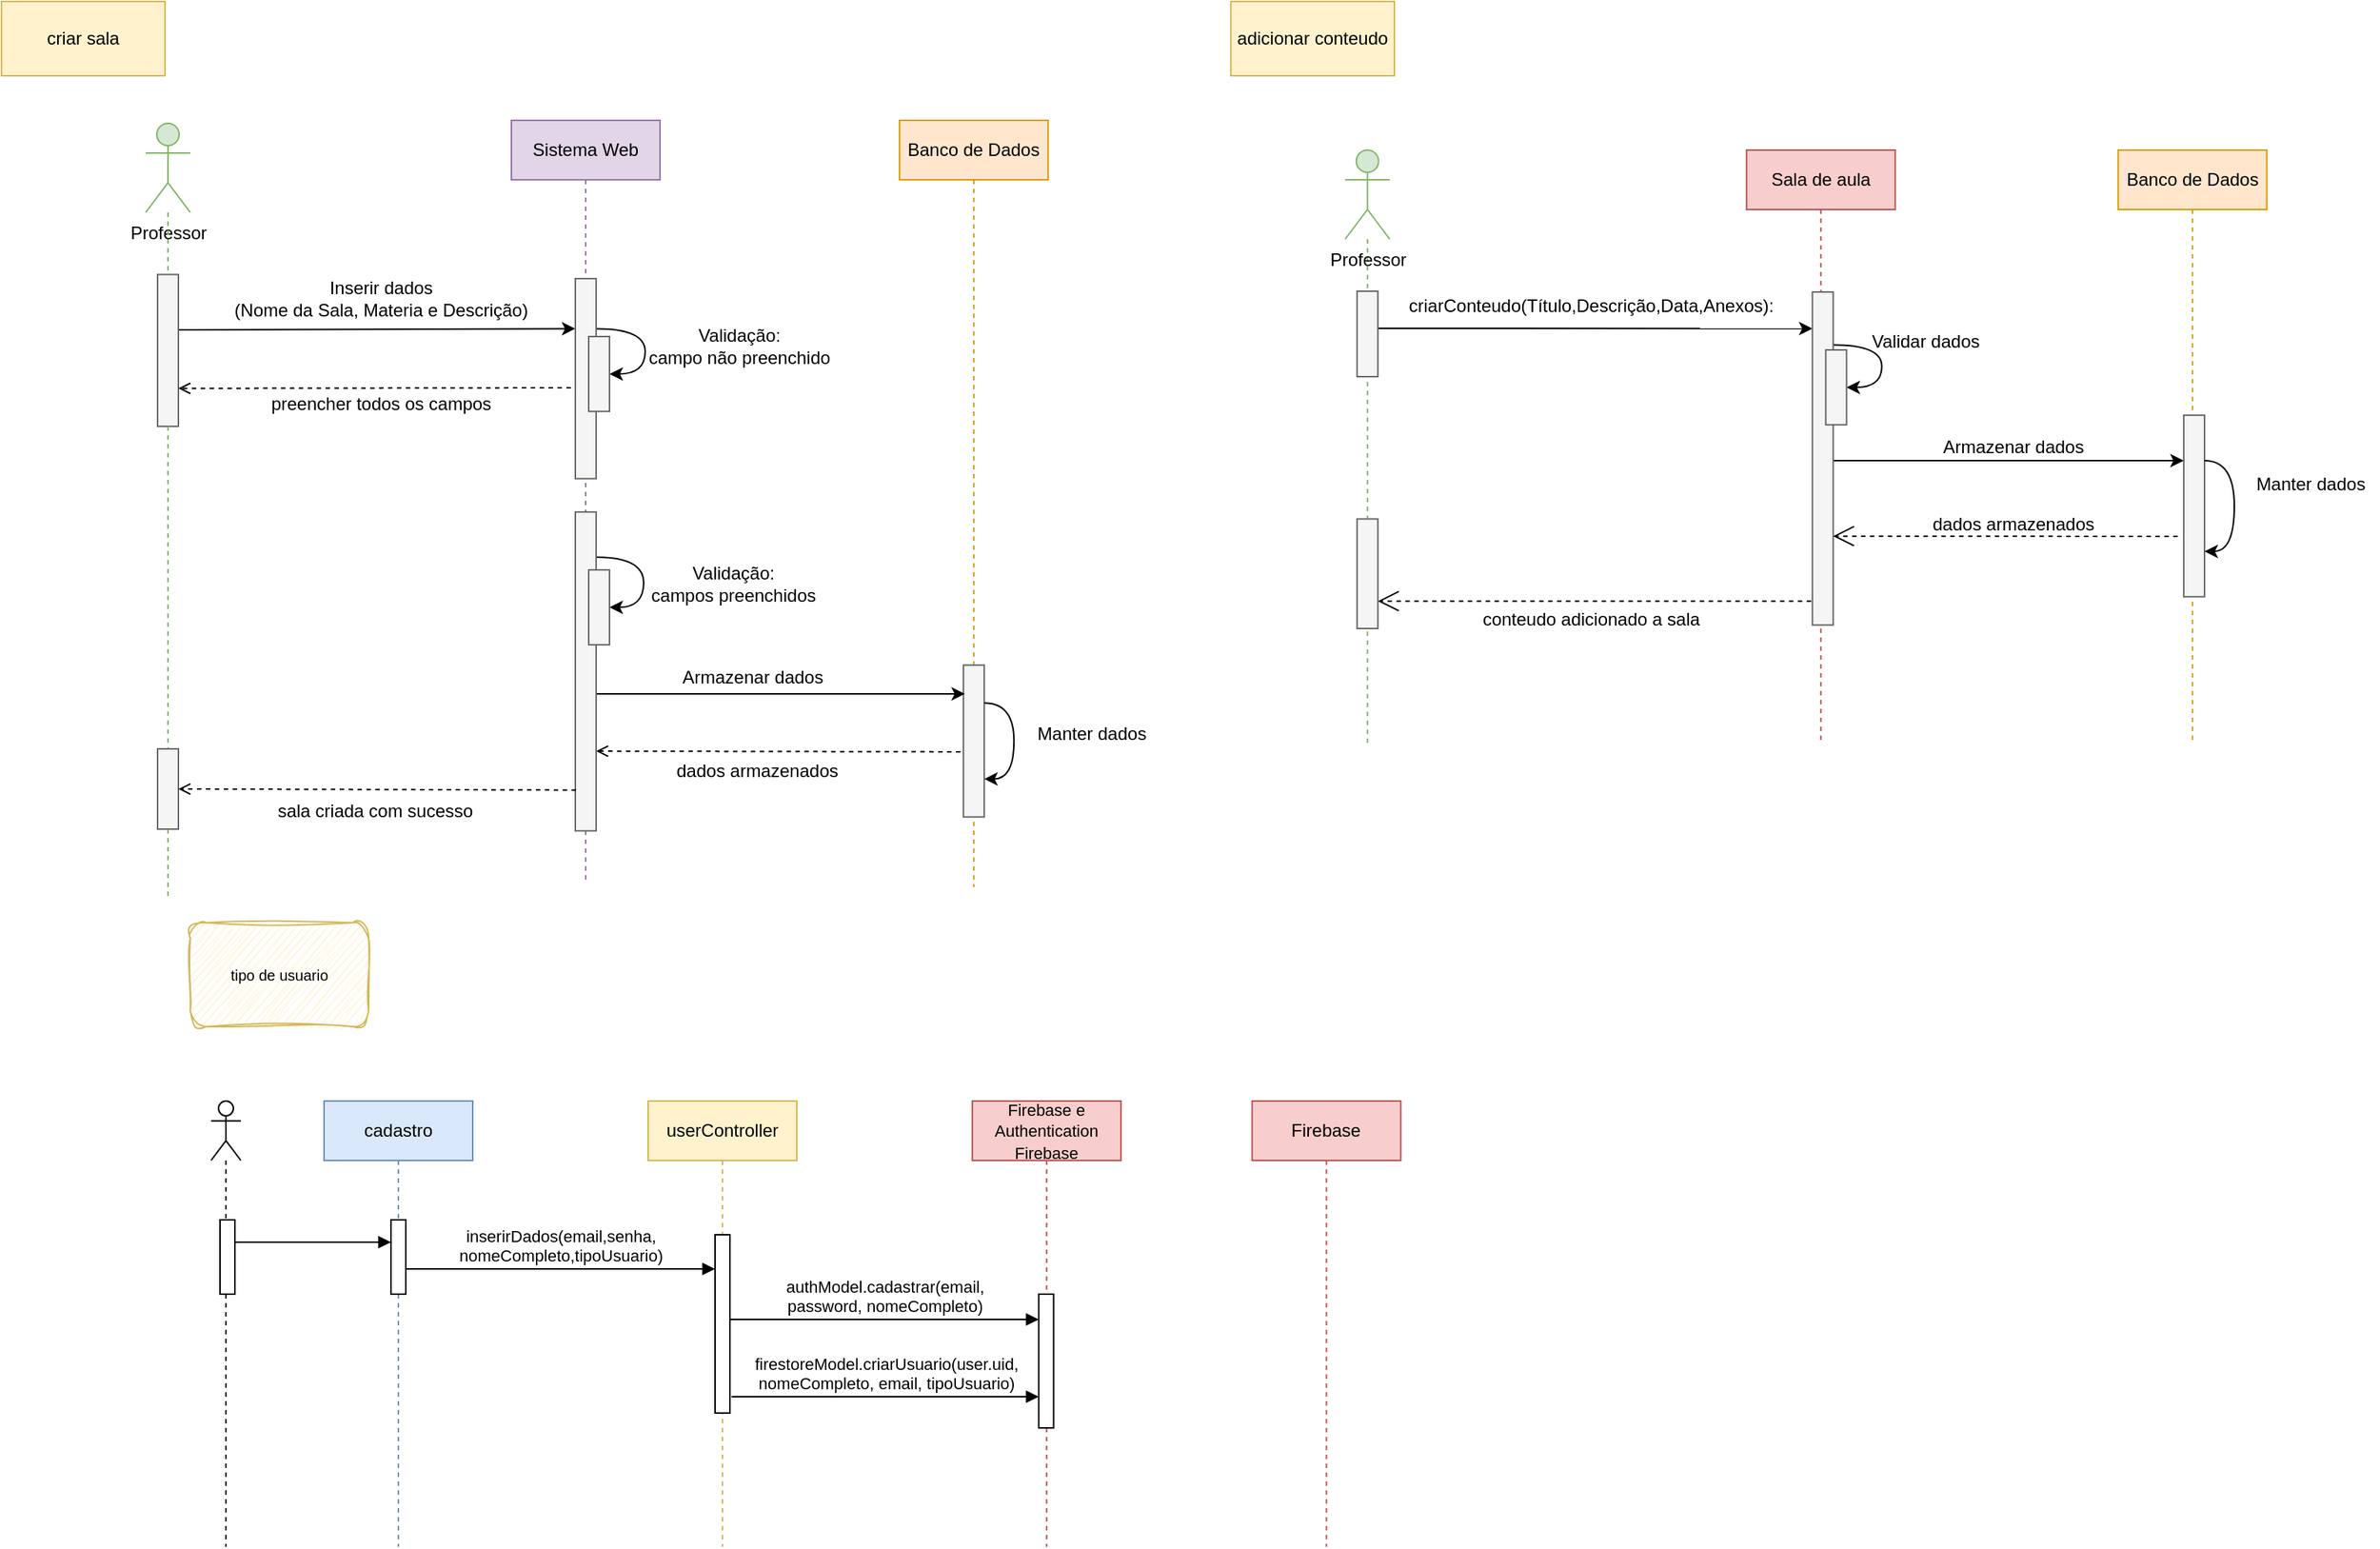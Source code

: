 <mxfile version="25.0.3">
  <diagram name="Página-1" id="oh7JYz4PSMQioaAg_QMo">
    <mxGraphModel dx="1862" dy="541" grid="1" gridSize="10" guides="1" tooltips="1" connect="1" arrows="1" fold="1" page="1" pageScale="1" pageWidth="827" pageHeight="1169" math="0" shadow="0">
      <root>
        <mxCell id="0" />
        <mxCell id="1" parent="0" />
        <mxCell id="ddo_cbBo3ItXuaHK-7yt-22" value="" style="endArrow=classic;html=1;rounded=0;entryX=0.75;entryY=0;entryDx=0;entryDy=0;" parent="1" source="JSG9t5vmNq91VLPjiULC-53" target="ddo_cbBo3ItXuaHK-7yt-13" edge="1">
          <mxGeometry width="50" height="50" relative="1" as="geometry">
            <mxPoint x="408.51" y="311.63" as="sourcePoint" />
            <mxPoint x="642.51" y="312" as="targetPoint" />
          </mxGeometry>
        </mxCell>
        <mxCell id="ddo_cbBo3ItXuaHK-7yt-21" value="" style="endArrow=classic;html=1;rounded=0;entryX=0.89;entryY=0.002;entryDx=0;entryDy=0;entryPerimeter=0;" parent="1" target="ddo_cbBo3ItXuaHK-7yt-10" edge="1">
          <mxGeometry width="50" height="50" relative="1" as="geometry">
            <mxPoint x="96.87" y="220" as="sourcePoint" />
            <mxPoint x="386.87" y="220" as="targetPoint" />
          </mxGeometry>
        </mxCell>
        <mxCell id="ddo_cbBo3ItXuaHK-7yt-20" value="" style="endArrow=open;endFill=1;endSize=12;html=1;rounded=0;dashed=1;entryX=0.25;entryY=1;entryDx=0;entryDy=0;" parent="1" source="JSG9t5vmNq91VLPjiULC-53" target="ddo_cbBo3ItXuaHK-7yt-17" edge="1">
          <mxGeometry width="160" relative="1" as="geometry">
            <mxPoint x="156.87" y="310" as="sourcePoint" />
            <mxPoint x="316.87" y="310" as="targetPoint" />
          </mxGeometry>
        </mxCell>
        <mxCell id="JSG9t5vmNq91VLPjiULC-44" value="" style="endArrow=open;html=1;rounded=0;endFill=0;dashed=1;entryX=0.25;entryY=1;entryDx=0;entryDy=0;exitX=0.429;exitY=0.285;exitDx=0;exitDy=0;exitPerimeter=0;" parent="1" source="JSG9t5vmNq91VLPjiULC-18" target="JSG9t5vmNq91VLPjiULC-30" edge="1">
          <mxGeometry width="50" height="50" relative="1" as="geometry">
            <mxPoint x="-212" y="500" as="sourcePoint" />
            <mxPoint x="-423" y="500" as="targetPoint" />
          </mxGeometry>
        </mxCell>
        <mxCell id="JSG9t5vmNq91VLPjiULC-25" value="" style="endArrow=classic;html=1;rounded=0;entryX=0.75;entryY=0;entryDx=0;entryDy=0;exitX=0.635;exitY=0.786;exitDx=0;exitDy=0;exitPerimeter=0;" parent="1" source="8Yhy6gy-G31eSjp2WEFm-3" target="JSG9t5vmNq91VLPjiULC-5" edge="1">
          <mxGeometry width="50" height="50" relative="1" as="geometry">
            <mxPoint x="-703" y="228" as="sourcePoint" />
            <mxPoint x="-460" y="228" as="targetPoint" />
          </mxGeometry>
        </mxCell>
        <mxCell id="JSG9t5vmNq91VLPjiULC-1" value="Sistema Web" style="shape=umlLifeline;perimeter=lifelinePerimeter;whiteSpace=wrap;html=1;container=1;dropTarget=0;collapsible=0;recursiveResize=0;outlineConnect=0;portConstraint=eastwest;newEdgeStyle={&quot;curved&quot;:0,&quot;rounded&quot;:0};fillColor=#e1d5e7;strokeColor=#9673a6;" parent="1" vertex="1">
          <mxGeometry x="-483.99" y="80" width="100" height="512" as="geometry" />
        </mxCell>
        <mxCell id="JSG9t5vmNq91VLPjiULC-27" style="edgeStyle=orthogonalEdgeStyle;rounded=0;orthogonalLoop=1;jettySize=auto;html=1;exitX=0.75;exitY=1;exitDx=0;exitDy=0;entryX=0.5;entryY=1;entryDx=0;entryDy=0;curved=1;" parent="1" source="JSG9t5vmNq91VLPjiULC-5" target="JSG9t5vmNq91VLPjiULC-10" edge="1">
          <mxGeometry relative="1" as="geometry">
            <Array as="points">
              <mxPoint x="-394" y="220" />
              <mxPoint x="-394" y="251" />
            </Array>
          </mxGeometry>
        </mxCell>
        <mxCell id="JSG9t5vmNq91VLPjiULC-5" value="" style="rounded=0;whiteSpace=wrap;html=1;rotation=-90;fillColor=#f5f5f5;fontColor=#333333;strokeColor=#666666;" parent="1" vertex="1">
          <mxGeometry x="-501.3" y="246.85" width="134.64" height="14" as="geometry" />
        </mxCell>
        <mxCell id="8Yhy6gy-G31eSjp2WEFm-9" value="" style="group" parent="1" vertex="1" connectable="0">
          <mxGeometry x="-730" y="112" width="137.38" height="435" as="geometry" />
        </mxCell>
        <mxCell id="8Yhy6gy-G31eSjp2WEFm-2" style="edgeStyle=orthogonalEdgeStyle;rounded=0;orthogonalLoop=1;jettySize=auto;html=1;endArrow=none;endFill=0;dashed=1;fillColor=#d5e8d4;strokeColor=#82b366;" parent="8Yhy6gy-G31eSjp2WEFm-9" source="JSG9t5vmNq91VLPjiULC-39" edge="1">
          <mxGeometry relative="1" as="geometry">
            <mxPoint x="15" y="491" as="targetPoint" />
          </mxGeometry>
        </mxCell>
        <mxCell id="8Yhy6gy-G31eSjp2WEFm-1" value="Professor" style="shape=umlActor;verticalLabelPosition=bottom;verticalAlign=top;html=1;outlineConnect=0;fillColor=#d5e8d4;strokeColor=#82b366;" parent="8Yhy6gy-G31eSjp2WEFm-9" vertex="1">
          <mxGeometry y="-30" width="30" height="60" as="geometry" />
        </mxCell>
        <mxCell id="8Yhy6gy-G31eSjp2WEFm-4" value="" style="edgeStyle=orthogonalEdgeStyle;rounded=0;orthogonalLoop=1;jettySize=auto;html=1;endArrow=none;endFill=0;dashed=1;fillColor=#d5e8d4;strokeColor=#82b366;" parent="8Yhy6gy-G31eSjp2WEFm-9" source="8Yhy6gy-G31eSjp2WEFm-1" target="8Yhy6gy-G31eSjp2WEFm-3" edge="1">
          <mxGeometry relative="1" as="geometry">
            <mxPoint x="15" y="435" as="targetPoint" />
            <mxPoint x="15" y="60" as="sourcePoint" />
          </mxGeometry>
        </mxCell>
        <mxCell id="8Yhy6gy-G31eSjp2WEFm-3" value="" style="rounded=0;whiteSpace=wrap;html=1;rotation=-90;fillColor=#f5f5f5;fontColor=#333333;strokeColor=#666666;" parent="8Yhy6gy-G31eSjp2WEFm-9" vertex="1">
          <mxGeometry x="-36.1" y="115.84" width="102.19" height="14" as="geometry" />
        </mxCell>
        <mxCell id="JSG9t5vmNq91VLPjiULC-43" value="" style="edgeStyle=orthogonalEdgeStyle;rounded=0;orthogonalLoop=1;jettySize=auto;html=1;endArrow=none;endFill=0;dashed=1;fillColor=#d5e8d4;strokeColor=#82b366;" parent="8Yhy6gy-G31eSjp2WEFm-9" source="8Yhy6gy-G31eSjp2WEFm-3" target="JSG9t5vmNq91VLPjiULC-39" edge="1">
          <mxGeometry relative="1" as="geometry">
            <mxPoint x="-312" y="702" as="targetPoint" />
            <mxPoint x="-312" y="312" as="sourcePoint" />
          </mxGeometry>
        </mxCell>
        <mxCell id="JSG9t5vmNq91VLPjiULC-39" value="" style="rounded=0;whiteSpace=wrap;html=1;rotation=-90;fillColor=#f5f5f5;fontColor=#333333;strokeColor=#666666;" parent="8Yhy6gy-G31eSjp2WEFm-9" vertex="1">
          <mxGeometry x="-12" y="411" width="54" height="14" as="geometry" />
        </mxCell>
        <mxCell id="JSG9t5vmNq91VLPjiULC-4" value="Banco de Dados" style="shape=umlLifeline;perimeter=lifelinePerimeter;whiteSpace=wrap;html=1;container=1;dropTarget=0;collapsible=0;recursiveResize=0;outlineConnect=0;portConstraint=eastwest;newEdgeStyle={&quot;curved&quot;:0,&quot;rounded&quot;:0};fillColor=#ffe6cc;strokeColor=#d79b00;" parent="1" vertex="1">
          <mxGeometry x="-222.91" y="80" width="100" height="516" as="geometry" />
        </mxCell>
        <mxCell id="JSG9t5vmNq91VLPjiULC-9" value="Inserir dados &lt;br&gt;(Nome da Sala, Materia e Descrição&lt;span style=&quot;background-color: initial;&quot;&gt;)&lt;/span&gt;" style="text;html=1;align=center;verticalAlign=middle;resizable=0;points=[];autosize=1;strokeColor=none;fillColor=none;" parent="1" vertex="1">
          <mxGeometry x="-680" y="179" width="215" height="41" as="geometry" />
        </mxCell>
        <mxCell id="JSG9t5vmNq91VLPjiULC-12" value="Validação: &lt;br&gt;campo não preenchido" style="text;html=1;align=center;verticalAlign=middle;resizable=0;points=[];autosize=1;strokeColor=none;fillColor=none;" parent="1" vertex="1">
          <mxGeometry x="-401" y="211" width="140" height="41" as="geometry" />
        </mxCell>
        <mxCell id="JSG9t5vmNq91VLPjiULC-16" value="" style="endArrow=open;html=1;rounded=0;endFill=0;dashed=1;entryX=0.25;entryY=1;entryDx=0;entryDy=0;" parent="1" target="8Yhy6gy-G31eSjp2WEFm-3" edge="1">
          <mxGeometry width="50" height="50" relative="1" as="geometry">
            <mxPoint x="-444" y="260" as="sourcePoint" />
            <mxPoint x="-592.62" y="257.69" as="targetPoint" />
          </mxGeometry>
        </mxCell>
        <mxCell id="JSG9t5vmNq91VLPjiULC-17" value="preencher todos os campos" style="text;html=1;align=center;verticalAlign=middle;resizable=0;points=[];autosize=1;strokeColor=none;fillColor=none;" parent="1" vertex="1">
          <mxGeometry x="-655.5" y="257.69" width="166" height="26" as="geometry" />
        </mxCell>
        <mxCell id="JSG9t5vmNq91VLPjiULC-18" value="" style="rounded=0;whiteSpace=wrap;html=1;rotation=-90;fillColor=#f5f5f5;fontColor=#333333;strokeColor=#666666;" parent="1" vertex="1">
          <mxGeometry x="-224" y="490.73" width="102.19" height="14" as="geometry" />
        </mxCell>
        <mxCell id="JSG9t5vmNq91VLPjiULC-19" value="" style="endArrow=classic;html=1;rounded=0;entryX=0.811;entryY=0.071;entryDx=0;entryDy=0;entryPerimeter=0;" parent="1" target="JSG9t5vmNq91VLPjiULC-18" edge="1">
          <mxGeometry width="50" height="50" relative="1" as="geometry">
            <mxPoint x="-434" y="466" as="sourcePoint" />
            <mxPoint x="-241" y="468" as="targetPoint" />
          </mxGeometry>
        </mxCell>
        <mxCell id="JSG9t5vmNq91VLPjiULC-20" value="Armazenar dados" style="text;html=1;align=center;verticalAlign=middle;resizable=0;points=[];autosize=1;strokeColor=none;fillColor=none;" parent="1" vertex="1">
          <mxGeometry x="-379" y="442" width="113" height="26" as="geometry" />
        </mxCell>
        <mxCell id="JSG9t5vmNq91VLPjiULC-10" value="" style="rounded=0;whiteSpace=wrap;html=1;rotation=-90;fillColor=#f5f5f5;fontColor=#333333;strokeColor=#666666;" parent="1" vertex="1">
          <mxGeometry x="-450.18" y="243.69" width="50.38" height="14" as="geometry" />
        </mxCell>
        <mxCell id="JSG9t5vmNq91VLPjiULC-29" style="edgeStyle=orthogonalEdgeStyle;rounded=0;orthogonalLoop=1;jettySize=auto;html=1;exitX=0.858;exitY=0.999;exitDx=0;exitDy=0;entryX=0.5;entryY=1;entryDx=0;entryDy=0;curved=1;exitPerimeter=0;" parent="1" source="JSG9t5vmNq91VLPjiULC-30" target="JSG9t5vmNq91VLPjiULC-32" edge="1">
          <mxGeometry relative="1" as="geometry">
            <Array as="points">
              <mxPoint x="-395" y="374" />
              <mxPoint x="-395" y="408" />
            </Array>
          </mxGeometry>
        </mxCell>
        <mxCell id="JSG9t5vmNq91VLPjiULC-30" value="" style="rounded=0;whiteSpace=wrap;html=1;rotation=-90;fillColor=#f5f5f5;fontColor=#333333;strokeColor=#666666;" parent="1" vertex="1">
          <mxGeometry x="-541.29" y="443.89" width="214.61" height="14" as="geometry" />
        </mxCell>
        <mxCell id="JSG9t5vmNq91VLPjiULC-31" value="Validação:&lt;br&gt;campos preenchidos" style="text;html=1;align=center;verticalAlign=middle;resizable=0;points=[];autosize=1;strokeColor=none;fillColor=none;" parent="1" vertex="1">
          <mxGeometry x="-399.8" y="371" width="129" height="41" as="geometry" />
        </mxCell>
        <mxCell id="JSG9t5vmNq91VLPjiULC-32" value="" style="rounded=0;whiteSpace=wrap;html=1;rotation=-90;fillColor=#f5f5f5;fontColor=#333333;strokeColor=#666666;" parent="1" vertex="1">
          <mxGeometry x="-450.18" y="400.75" width="50.38" height="14" as="geometry" />
        </mxCell>
        <mxCell id="JSG9t5vmNq91VLPjiULC-35" style="edgeStyle=orthogonalEdgeStyle;rounded=0;orthogonalLoop=1;jettySize=auto;html=1;exitX=0.75;exitY=1;exitDx=0;exitDy=0;entryX=0.25;entryY=1;entryDx=0;entryDy=0;curved=1;" parent="1" source="JSG9t5vmNq91VLPjiULC-18" target="JSG9t5vmNq91VLPjiULC-18" edge="1">
          <mxGeometry relative="1" as="geometry" />
        </mxCell>
        <mxCell id="JSG9t5vmNq91VLPjiULC-36" value="Manter dados" style="text;html=1;align=center;verticalAlign=middle;resizable=0;points=[];autosize=1;strokeColor=none;fillColor=none;" parent="1" vertex="1">
          <mxGeometry x="-139.91" y="479.82" width="91" height="26" as="geometry" />
        </mxCell>
        <mxCell id="JSG9t5vmNq91VLPjiULC-37" value="dados armazenados" style="text;html=1;align=center;verticalAlign=middle;resizable=0;points=[];autosize=1;strokeColor=none;fillColor=none;" parent="1" vertex="1">
          <mxGeometry x="-382.99" y="504.73" width="127" height="26" as="geometry" />
        </mxCell>
        <mxCell id="JSG9t5vmNq91VLPjiULC-38" value="sala criada com sucesso" style="text;html=1;align=center;verticalAlign=middle;resizable=0;points=[];autosize=1;strokeColor=none;fillColor=none;" parent="1" vertex="1">
          <mxGeometry x="-650.3" y="532" width="149" height="26" as="geometry" />
        </mxCell>
        <mxCell id="JSG9t5vmNq91VLPjiULC-45" value="" style="endArrow=open;html=1;rounded=0;endFill=0;dashed=1;entryX=0.5;entryY=1;entryDx=0;entryDy=0;" parent="1" target="JSG9t5vmNq91VLPjiULC-39" edge="1">
          <mxGeometry width="50" height="50" relative="1" as="geometry">
            <mxPoint x="-440.5" y="530.73" as="sourcePoint" />
            <mxPoint x="-704.5" y="530.73" as="targetPoint" />
          </mxGeometry>
        </mxCell>
        <mxCell id="JSG9t5vmNq91VLPjiULC-50" style="edgeStyle=orthogonalEdgeStyle;rounded=0;orthogonalLoop=1;jettySize=auto;html=1;endArrow=none;endFill=0;dashed=1;fillColor=#d5e8d4;strokeColor=#82b366;" parent="1" source="JSG9t5vmNq91VLPjiULC-49" edge="1">
          <mxGeometry relative="1" as="geometry">
            <mxPoint x="91.87" y="500" as="targetPoint" />
          </mxGeometry>
        </mxCell>
        <mxCell id="JSG9t5vmNq91VLPjiULC-49" value="Professor" style="shape=umlActor;verticalLabelPosition=bottom;verticalAlign=top;html=1;outlineConnect=0;fillColor=#d5e8d4;strokeColor=#82b366;" parent="1" vertex="1">
          <mxGeometry x="76.87" y="100" width="30" height="60" as="geometry" />
        </mxCell>
        <mxCell id="JSG9t5vmNq91VLPjiULC-51" value="criar sala" style="html=1;whiteSpace=wrap;fillColor=#fff2cc;strokeColor=#d6b656;" parent="1" vertex="1">
          <mxGeometry x="-827" width="110" height="50" as="geometry" />
        </mxCell>
        <mxCell id="JSG9t5vmNq91VLPjiULC-52" value="adicionar conteudo" style="html=1;whiteSpace=wrap;fillColor=#fff2cc;strokeColor=#d6b656;" parent="1" vertex="1">
          <mxGeometry width="110" height="50" as="geometry" />
        </mxCell>
        <mxCell id="JSG9t5vmNq91VLPjiULC-53" value="Sala de aula" style="shape=umlLifeline;perimeter=lifelinePerimeter;whiteSpace=wrap;html=1;container=1;dropTarget=0;collapsible=0;recursiveResize=0;outlineConnect=0;portConstraint=eastwest;newEdgeStyle={&quot;curved&quot;:0,&quot;rounded&quot;:0};fillColor=#f8cecc;strokeColor=#b85450;" parent="1" vertex="1">
          <mxGeometry x="346.87" y="100" width="100" height="400" as="geometry" />
        </mxCell>
        <mxCell id="ddo_cbBo3ItXuaHK-7yt-1" value="Banco de Dados" style="shape=umlLifeline;perimeter=lifelinePerimeter;whiteSpace=wrap;html=1;container=1;dropTarget=0;collapsible=0;recursiveResize=0;outlineConnect=0;portConstraint=eastwest;newEdgeStyle={&quot;curved&quot;:0,&quot;rounded&quot;:0};fillColor=#ffe6cc;strokeColor=#d79b00;" parent="1" vertex="1">
          <mxGeometry x="596.87" y="100" width="100" height="400" as="geometry" />
        </mxCell>
        <mxCell id="ddo_cbBo3ItXuaHK-7yt-2" value="" style="rounded=0;whiteSpace=wrap;html=1;rotation=-90;fillColor=#f5f5f5;fontColor=#333333;strokeColor=#666666;" parent="1" vertex="1">
          <mxGeometry x="63.12" y="216.75" width="57.5" height="14" as="geometry" />
        </mxCell>
        <mxCell id="ddo_cbBo3ItXuaHK-7yt-4" value="criarConteudo(&lt;span style=&quot;text-wrap-mode: wrap;&quot;&gt;Título,Descrição,Data,Anexos&lt;/span&gt;):" style="text;html=1;align=center;verticalAlign=middle;resizable=0;points=[];autosize=1;strokeColor=none;fillColor=none;" parent="1" vertex="1">
          <mxGeometry x="106.87" y="190" width="270" height="30" as="geometry" />
        </mxCell>
        <mxCell id="ddo_cbBo3ItXuaHK-7yt-7" value="Validar dados" style="text;html=1;align=center;verticalAlign=middle;resizable=0;points=[];autosize=1;strokeColor=none;fillColor=none;" parent="1" vertex="1">
          <mxGeometry x="416.87" y="213.69" width="100" height="30" as="geometry" />
        </mxCell>
        <mxCell id="ddo_cbBo3ItXuaHK-7yt-8" value="Armazenar dados" style="text;html=1;align=center;verticalAlign=middle;resizable=0;points=[];autosize=1;strokeColor=none;fillColor=none;" parent="1" vertex="1">
          <mxGeometry x="465.51" y="284.6" width="120" height="30" as="geometry" />
        </mxCell>
        <mxCell id="ddo_cbBo3ItXuaHK-7yt-9" style="edgeStyle=orthogonalEdgeStyle;rounded=0;orthogonalLoop=1;jettySize=auto;html=1;exitX=0.841;exitY=0.991;exitDx=0;exitDy=0;entryX=0.5;entryY=1;entryDx=0;entryDy=0;curved=1;exitPerimeter=0;" parent="1" source="ddo_cbBo3ItXuaHK-7yt-10" target="ddo_cbBo3ItXuaHK-7yt-12" edge="1">
          <mxGeometry relative="1" as="geometry">
            <Array as="points">
              <mxPoint x="437.87" y="231" />
              <mxPoint x="437.87" y="260" />
            </Array>
          </mxGeometry>
        </mxCell>
        <mxCell id="ddo_cbBo3ItXuaHK-7yt-10" value="" style="rounded=0;whiteSpace=wrap;html=1;rotation=-90;fillColor=#f5f5f5;fontColor=#333333;strokeColor=#666666;" parent="1" vertex="1">
          <mxGeometry x="286.12" y="300.6" width="224.14" height="14" as="geometry" />
        </mxCell>
        <mxCell id="ddo_cbBo3ItXuaHK-7yt-12" value="" style="rounded=0;whiteSpace=wrap;html=1;rotation=-90;fillColor=#f5f5f5;fontColor=#333333;strokeColor=#666666;" parent="1" vertex="1">
          <mxGeometry x="381.99" y="252.69" width="50.38" height="14" as="geometry" />
        </mxCell>
        <mxCell id="ddo_cbBo3ItXuaHK-7yt-13" value="" style="rounded=0;whiteSpace=wrap;html=1;rotation=-90;fillColor=#f5f5f5;fontColor=#333333;strokeColor=#666666;" parent="1" vertex="1">
          <mxGeometry x="586.87" y="332.54" width="122.19" height="14" as="geometry" />
        </mxCell>
        <mxCell id="ddo_cbBo3ItXuaHK-7yt-14" style="edgeStyle=orthogonalEdgeStyle;rounded=0;orthogonalLoop=1;jettySize=auto;html=1;exitX=0.75;exitY=1;exitDx=0;exitDy=0;entryX=0.25;entryY=1;entryDx=0;entryDy=0;curved=1;" parent="1" source="ddo_cbBo3ItXuaHK-7yt-13" target="ddo_cbBo3ItXuaHK-7yt-13" edge="1">
          <mxGeometry relative="1" as="geometry" />
        </mxCell>
        <mxCell id="ddo_cbBo3ItXuaHK-7yt-15" value="Manter dados" style="text;html=1;align=center;verticalAlign=middle;resizable=0;points=[];autosize=1;strokeColor=none;fillColor=none;" parent="1" vertex="1">
          <mxGeometry x="680.96" y="311.63" width="91" height="26" as="geometry" />
        </mxCell>
        <mxCell id="ddo_cbBo3ItXuaHK-7yt-16" value="dados armazenados" style="text;html=1;align=center;verticalAlign=middle;resizable=0;points=[];autosize=1;strokeColor=none;fillColor=none;" parent="1" vertex="1">
          <mxGeometry x="462.01" y="339" width="127" height="26" as="geometry" />
        </mxCell>
        <mxCell id="ddo_cbBo3ItXuaHK-7yt-17" value="" style="rounded=0;whiteSpace=wrap;html=1;rotation=-90;fillColor=#f5f5f5;fontColor=#333333;strokeColor=#666666;" parent="1" vertex="1">
          <mxGeometry x="55" y="378.13" width="73.75" height="14" as="geometry" />
        </mxCell>
        <mxCell id="ddo_cbBo3ItXuaHK-7yt-18" value="conteudo adicionado a sala" style="text;html=1;align=center;verticalAlign=middle;resizable=0;points=[];autosize=1;strokeColor=none;fillColor=none;" parent="1" vertex="1">
          <mxGeometry x="156.87" y="400.75" width="170" height="30" as="geometry" />
        </mxCell>
        <mxCell id="ddo_cbBo3ItXuaHK-7yt-23" value="" style="endArrow=open;endFill=1;endSize=12;html=1;rounded=0;dashed=1;entryX=0.267;entryY=0.995;entryDx=0;entryDy=0;entryPerimeter=0;" parent="1" target="ddo_cbBo3ItXuaHK-7yt-10" edge="1">
          <mxGeometry width="160" relative="1" as="geometry">
            <mxPoint x="636.87" y="360" as="sourcePoint" />
            <mxPoint x="406.87" y="360" as="targetPoint" />
          </mxGeometry>
        </mxCell>
        <mxCell id="0hPP8vwZJEJPl_rZ8ivT-1" value="&lt;font style=&quot;font-size: 10px;&quot;&gt;tipo de usuario&lt;/font&gt;" style="rounded=1;whiteSpace=wrap;html=1;fillColor=#fff2cc;strokeColor=#d6b656;fillStyle=hatch;sketch=1;curveFitting=1;jiggle=2;" vertex="1" parent="1">
          <mxGeometry x="-700" y="620" width="120" height="70" as="geometry" />
        </mxCell>
        <mxCell id="0hPP8vwZJEJPl_rZ8ivT-2" value="Firebase" style="shape=umlLifeline;perimeter=lifelinePerimeter;whiteSpace=wrap;html=1;container=1;dropTarget=0;collapsible=0;recursiveResize=0;outlineConnect=0;portConstraint=eastwest;newEdgeStyle={&quot;curved&quot;:0,&quot;rounded&quot;:0};fillColor=#f8cecc;strokeColor=#b85450;" vertex="1" parent="1">
          <mxGeometry x="14.28" y="740" width="100" height="300" as="geometry" />
        </mxCell>
        <mxCell id="0hPP8vwZJEJPl_rZ8ivT-3" value="userController" style="shape=umlLifeline;perimeter=lifelinePerimeter;whiteSpace=wrap;html=1;container=1;dropTarget=0;collapsible=0;recursiveResize=0;outlineConnect=0;portConstraint=eastwest;newEdgeStyle={&quot;curved&quot;:0,&quot;rounded&quot;:0};fillColor=#fff2cc;strokeColor=#d6b656;" vertex="1" parent="1">
          <mxGeometry x="-392" y="740" width="100" height="300" as="geometry" />
        </mxCell>
        <mxCell id="0hPP8vwZJEJPl_rZ8ivT-11" value="" style="html=1;points=[[0,0,0,0,5],[0,1,0,0,-5],[1,0,0,0,5],[1,1,0,0,-5]];perimeter=orthogonalPerimeter;outlineConnect=0;targetShapes=umlLifeline;portConstraint=eastwest;newEdgeStyle={&quot;curved&quot;:0,&quot;rounded&quot;:0};" vertex="1" parent="0hPP8vwZJEJPl_rZ8ivT-3">
          <mxGeometry x="45" y="90" width="10" height="120" as="geometry" />
        </mxCell>
        <mxCell id="0hPP8vwZJEJPl_rZ8ivT-4" value="cadastro" style="shape=umlLifeline;perimeter=lifelinePerimeter;whiteSpace=wrap;html=1;container=1;dropTarget=0;collapsible=0;recursiveResize=0;outlineConnect=0;portConstraint=eastwest;newEdgeStyle={&quot;curved&quot;:0,&quot;rounded&quot;:0};fillColor=#dae8fc;strokeColor=#6c8ebf;" vertex="1" parent="1">
          <mxGeometry x="-610" y="740" width="100" height="300" as="geometry" />
        </mxCell>
        <mxCell id="0hPP8vwZJEJPl_rZ8ivT-9" value="" style="html=1;points=[[0,0,0,0,5],[0,1,0,0,-5],[1,0,0,0,5],[1,1,0,0,-5]];perimeter=orthogonalPerimeter;outlineConnect=0;targetShapes=umlLifeline;portConstraint=eastwest;newEdgeStyle={&quot;curved&quot;:0,&quot;rounded&quot;:0};" vertex="1" parent="0hPP8vwZJEJPl_rZ8ivT-4">
          <mxGeometry x="45" y="80" width="10" height="50" as="geometry" />
        </mxCell>
        <mxCell id="0hPP8vwZJEJPl_rZ8ivT-5" value="&lt;font style=&quot;font-size: 11px;&quot;&gt;Firebase e&lt;br&gt;Authentication Firebase&lt;/font&gt;" style="shape=umlLifeline;perimeter=lifelinePerimeter;whiteSpace=wrap;html=1;container=1;dropTarget=0;collapsible=0;recursiveResize=0;outlineConnect=0;portConstraint=eastwest;newEdgeStyle={&quot;curved&quot;:0,&quot;rounded&quot;:0};fillColor=#f8cecc;strokeColor=#b85450;" vertex="1" parent="1">
          <mxGeometry x="-173.91" y="740" width="100" height="300" as="geometry" />
        </mxCell>
        <mxCell id="0hPP8vwZJEJPl_rZ8ivT-13" value="" style="html=1;points=[[0,0,0,0,5],[0,1,0,0,-5],[1,0,0,0,5],[1,1,0,0,-5]];perimeter=orthogonalPerimeter;outlineConnect=0;targetShapes=umlLifeline;portConstraint=eastwest;newEdgeStyle={&quot;curved&quot;:0,&quot;rounded&quot;:0};" vertex="1" parent="0hPP8vwZJEJPl_rZ8ivT-5">
          <mxGeometry x="44.66" y="130" width="10" height="90" as="geometry" />
        </mxCell>
        <mxCell id="0hPP8vwZJEJPl_rZ8ivT-7" value="" style="shape=umlLifeline;perimeter=lifelinePerimeter;whiteSpace=wrap;html=1;container=1;dropTarget=0;collapsible=0;recursiveResize=0;outlineConnect=0;portConstraint=eastwest;newEdgeStyle={&quot;curved&quot;:0,&quot;rounded&quot;:0};participant=umlActor;" vertex="1" parent="1">
          <mxGeometry x="-686" y="740" width="20" height="300" as="geometry" />
        </mxCell>
        <mxCell id="0hPP8vwZJEJPl_rZ8ivT-15" value="" style="html=1;points=[[0,0,0,0,5],[0,1,0,0,-5],[1,0,0,0,5],[1,1,0,0,-5]];perimeter=orthogonalPerimeter;outlineConnect=0;targetShapes=umlLifeline;portConstraint=eastwest;newEdgeStyle={&quot;curved&quot;:0,&quot;rounded&quot;:0};" vertex="1" parent="0hPP8vwZJEJPl_rZ8ivT-7">
          <mxGeometry x="6" y="80" width="10" height="50" as="geometry" />
        </mxCell>
        <mxCell id="0hPP8vwZJEJPl_rZ8ivT-8" value="inserirDados(email,senha,&lt;br&gt;nomeCompleto,tipoUsuario)" style="html=1;verticalAlign=bottom;endArrow=block;curved=0;rounded=0;" edge="1" parent="1" target="0hPP8vwZJEJPl_rZ8ivT-11">
          <mxGeometry width="80" relative="1" as="geometry">
            <mxPoint x="-555" y="853" as="sourcePoint" />
            <mxPoint x="-305" y="853" as="targetPoint" />
            <Array as="points">
              <mxPoint x="-461.31" y="853" />
            </Array>
          </mxGeometry>
        </mxCell>
        <mxCell id="0hPP8vwZJEJPl_rZ8ivT-10" value="" style="html=1;verticalAlign=bottom;endArrow=block;curved=0;rounded=0;" edge="1" parent="1">
          <mxGeometry width="80" relative="1" as="geometry">
            <mxPoint x="-670" y="835" as="sourcePoint" />
            <mxPoint x="-565" y="835" as="targetPoint" />
          </mxGeometry>
        </mxCell>
        <mxCell id="0hPP8vwZJEJPl_rZ8ivT-12" value="authModel.cadastrar(email, &lt;br&gt;password, nomeCompleto)" style="html=1;verticalAlign=bottom;endArrow=block;curved=0;rounded=0;" edge="1" parent="1" target="0hPP8vwZJEJPl_rZ8ivT-13">
          <mxGeometry x="0.003" width="80" relative="1" as="geometry">
            <mxPoint x="-337" y="887" as="sourcePoint" />
            <mxPoint x="-164.91" y="887" as="targetPoint" />
            <mxPoint as="offset" />
          </mxGeometry>
        </mxCell>
        <mxCell id="0hPP8vwZJEJPl_rZ8ivT-14" value="firestoreModel.criarUsuario(user.uid, &lt;br&gt;nomeCompleto, email, tipoUsuario)" style="html=1;verticalAlign=bottom;endArrow=block;curved=0;rounded=0;" edge="1" parent="1" target="0hPP8vwZJEJPl_rZ8ivT-13">
          <mxGeometry x="0.003" width="80" relative="1" as="geometry">
            <mxPoint x="-335.9" y="939" as="sourcePoint" />
            <mxPoint x="-137.25" y="939" as="targetPoint" />
            <mxPoint as="offset" />
          </mxGeometry>
        </mxCell>
      </root>
    </mxGraphModel>
  </diagram>
</mxfile>
